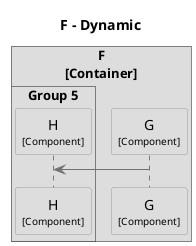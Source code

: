 @startuml
set separator none
title F - Dynamic

!pragma teoz true
skinparam {
  arrowFontSize 10
  defaultTextAlignment center
  wrapWidth 200
  maxMessageSize 100
}

hide stereotype

skinparam sequenceParticipant<<D.F.G>> {
  BackgroundColor #dddddd
  FontColor #000000
  BorderColor #9a9a9a
  shadowing false
}
skinparam sequenceParticipant<<D.F.H>> {
  BackgroundColor #dddddd
  FontColor #000000
  BorderColor #9a9a9a
  shadowing false
}

box "F\n[Container]"
  box "Group 5"
    participant "H\n<size:10>[Component]</size>" as D.F.H <<D.F.H>> #dddddd
  end box

  participant "G\n<size:10>[Component]</size>" as D.F.G <<D.F.G>> #dddddd
end box

D.F.G -[#707070]> D.F.H : 
@enduml